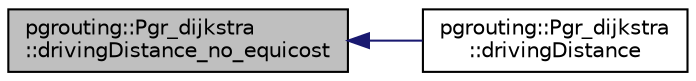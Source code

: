 digraph "pgrouting::Pgr_dijkstra::drivingDistance_no_equicost"
{
  edge [fontname="Helvetica",fontsize="10",labelfontname="Helvetica",labelfontsize="10"];
  node [fontname="Helvetica",fontsize="10",shape=record];
  rankdir="LR";
  Node150 [label="pgrouting::Pgr_dijkstra\l::drivingDistance_no_equicost",height=0.2,width=0.4,color="black", fillcolor="grey75", style="filled", fontcolor="black"];
  Node150 -> Node151 [dir="back",color="midnightblue",fontsize="10",style="solid",fontname="Helvetica"];
  Node151 [label="pgrouting::Pgr_dijkstra\l::drivingDistance",height=0.2,width=0.4,color="black", fillcolor="white", style="filled",URL="$classpgrouting_1_1Pgr__dijkstra.html#af6264eb454e95e77fd9fa98ace6936f1"];
}
